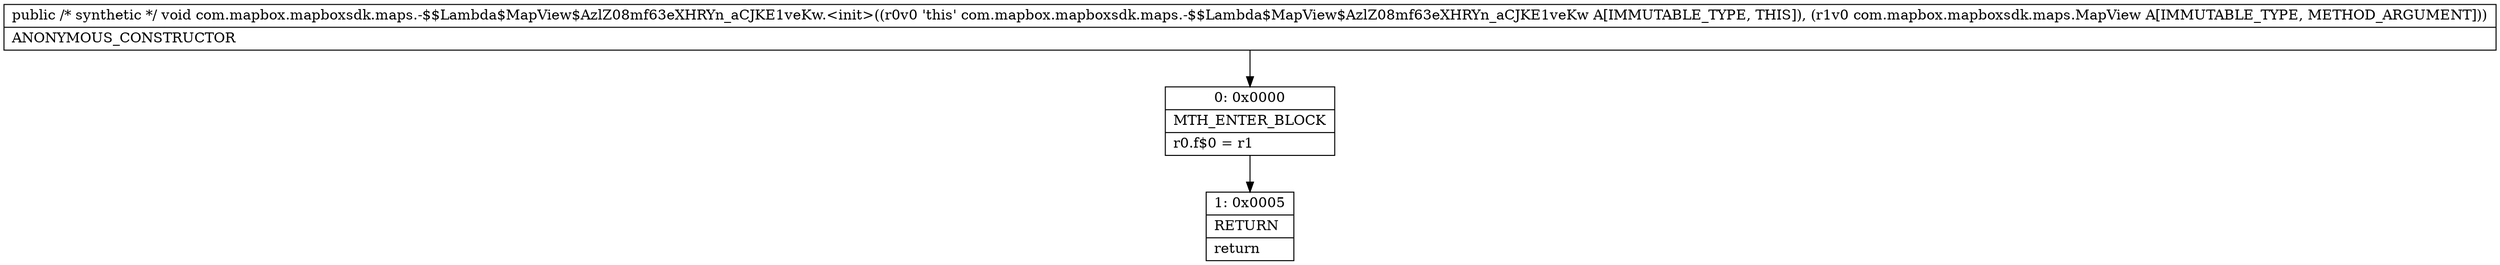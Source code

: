 digraph "CFG forcom.mapbox.mapboxsdk.maps.\-$$Lambda$MapView$AzlZ08mf63eXHRYn_aCJKE1veKw.\<init\>(Lcom\/mapbox\/mapboxsdk\/maps\/MapView;)V" {
Node_0 [shape=record,label="{0\:\ 0x0000|MTH_ENTER_BLOCK\l|r0.f$0 = r1\l}"];
Node_1 [shape=record,label="{1\:\ 0x0005|RETURN\l|return\l}"];
MethodNode[shape=record,label="{public \/* synthetic *\/ void com.mapbox.mapboxsdk.maps.\-$$Lambda$MapView$AzlZ08mf63eXHRYn_aCJKE1veKw.\<init\>((r0v0 'this' com.mapbox.mapboxsdk.maps.\-$$Lambda$MapView$AzlZ08mf63eXHRYn_aCJKE1veKw A[IMMUTABLE_TYPE, THIS]), (r1v0 com.mapbox.mapboxsdk.maps.MapView A[IMMUTABLE_TYPE, METHOD_ARGUMENT]))  | ANONYMOUS_CONSTRUCTOR\l}"];
MethodNode -> Node_0;
Node_0 -> Node_1;
}

